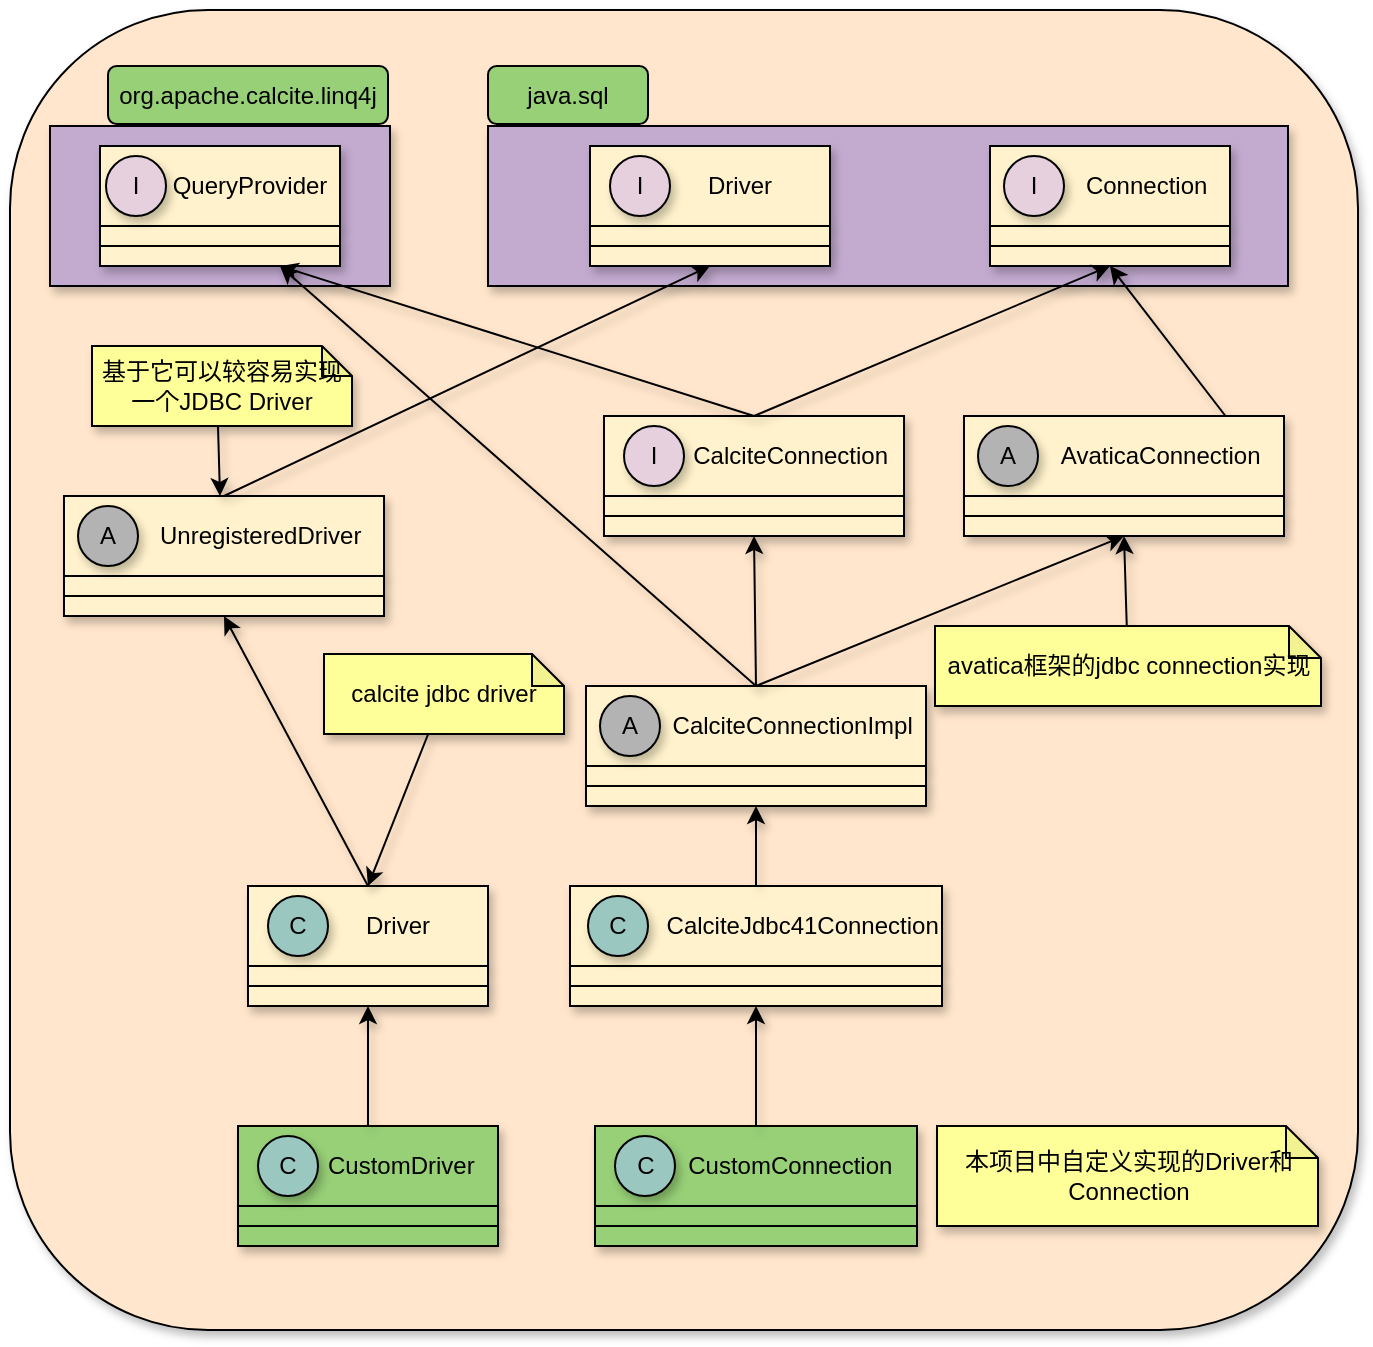 <mxfile version="16.6.2" type="github">
  <diagram id="AoQIWtYYpwWVk6ZIjzAr" name="Page-1">
    <mxGraphModel dx="3157" dy="890" grid="1" gridSize="10" guides="1" tooltips="1" connect="1" arrows="1" fold="1" page="1" pageScale="1" pageWidth="1169" pageHeight="827" math="0" shadow="0">
      <root>
        <mxCell id="0" />
        <mxCell id="1" parent="0" />
        <mxCell id="5O7vwhL4JTgxeK-SQRp--79" value="" style="rounded=1;whiteSpace=wrap;html=1;shadow=1;fillColor=#FFE6CC;" vertex="1" parent="1">
          <mxGeometry x="-99" y="92" width="674" height="660" as="geometry" />
        </mxCell>
        <mxCell id="5O7vwhL4JTgxeK-SQRp--1" value="" style="rounded=0;whiteSpace=wrap;html=1;fillColor=#C3ABD0;shadow=1;" vertex="1" parent="1">
          <mxGeometry x="140" y="150" width="400" height="80" as="geometry" />
        </mxCell>
        <mxCell id="5O7vwhL4JTgxeK-SQRp--2" value="&amp;nbsp; &amp;nbsp; &amp;nbsp; &amp;nbsp; &amp;nbsp;Driver" style="rounded=0;whiteSpace=wrap;html=1;fillColor=#FFF2CC;shadow=1;" vertex="1" parent="1">
          <mxGeometry x="191" y="160" width="120" height="40" as="geometry" />
        </mxCell>
        <mxCell id="5O7vwhL4JTgxeK-SQRp--3" value="java.sql" style="rounded=1;whiteSpace=wrap;html=1;fillColor=#97D077;" vertex="1" parent="1">
          <mxGeometry x="140" y="120" width="80" height="29" as="geometry" />
        </mxCell>
        <mxCell id="5O7vwhL4JTgxeK-SQRp--4" value="&amp;nbsp; &amp;nbsp; &amp;nbsp; &amp;nbsp; &amp;nbsp; &amp;nbsp;Connection" style="rounded=0;whiteSpace=wrap;html=1;fillColor=#FFF2CC;shadow=1;" vertex="1" parent="1">
          <mxGeometry x="391" y="160" width="120" height="40" as="geometry" />
        </mxCell>
        <mxCell id="5O7vwhL4JTgxeK-SQRp--5" value="" style="rounded=0;whiteSpace=wrap;html=1;fillColor=#FFF2CC;shadow=1;" vertex="1" parent="1">
          <mxGeometry x="191" y="200" width="120" height="10" as="geometry" />
        </mxCell>
        <mxCell id="5O7vwhL4JTgxeK-SQRp--6" value="" style="rounded=0;whiteSpace=wrap;html=1;fillColor=#FFF2CC;shadow=1;" vertex="1" parent="1">
          <mxGeometry x="391" y="200" width="120" height="10" as="geometry" />
        </mxCell>
        <mxCell id="5O7vwhL4JTgxeK-SQRp--7" value="" style="rounded=0;whiteSpace=wrap;html=1;fillColor=#C3ABD0;shadow=1;" vertex="1" parent="1">
          <mxGeometry x="-79" y="150" width="170" height="80" as="geometry" />
        </mxCell>
        <mxCell id="5O7vwhL4JTgxeK-SQRp--8" value="&amp;nbsp; &amp;nbsp; &amp;nbsp; &amp;nbsp; &amp;nbsp;QueryProvider" style="rounded=0;whiteSpace=wrap;html=1;fillColor=#FFF2CC;shadow=1;" vertex="1" parent="1">
          <mxGeometry x="-54" y="160" width="120" height="40" as="geometry" />
        </mxCell>
        <mxCell id="5O7vwhL4JTgxeK-SQRp--9" value="" style="rounded=0;whiteSpace=wrap;html=1;fillColor=#FFF2CC;shadow=1;" vertex="1" parent="1">
          <mxGeometry x="-54" y="200" width="120" height="10" as="geometry" />
        </mxCell>
        <mxCell id="5O7vwhL4JTgxeK-SQRp--10" value="org.apache.calcite.linq4j" style="rounded=1;whiteSpace=wrap;html=1;fillColor=#97D077;" vertex="1" parent="1">
          <mxGeometry x="-50" y="120" width="140" height="29" as="geometry" />
        </mxCell>
        <mxCell id="5O7vwhL4JTgxeK-SQRp--11" value="" style="rounded=0;whiteSpace=wrap;html=1;fillColor=#FFF2CC;shadow=1;" vertex="1" parent="1">
          <mxGeometry x="191" y="210" width="120" height="10" as="geometry" />
        </mxCell>
        <mxCell id="5O7vwhL4JTgxeK-SQRp--12" value="" style="rounded=0;whiteSpace=wrap;html=1;fillColor=#FFF2CC;shadow=1;" vertex="1" parent="1">
          <mxGeometry x="391" y="210" width="120" height="10" as="geometry" />
        </mxCell>
        <mxCell id="5O7vwhL4JTgxeK-SQRp--13" value="&amp;nbsp; &amp;nbsp; &amp;nbsp; &amp;nbsp; &amp;nbsp; &amp;nbsp;CalciteConnection" style="rounded=0;whiteSpace=wrap;html=1;fillColor=#FFF2CC;shadow=1;" vertex="1" parent="1">
          <mxGeometry x="198" y="295" width="150" height="40" as="geometry" />
        </mxCell>
        <mxCell id="5O7vwhL4JTgxeK-SQRp--14" value="" style="rounded=0;whiteSpace=wrap;html=1;fillColor=#FFF2CC;shadow=1;" vertex="1" parent="1">
          <mxGeometry x="198" y="335" width="150" height="10" as="geometry" />
        </mxCell>
        <mxCell id="5O7vwhL4JTgxeK-SQRp--16" value="" style="rounded=0;whiteSpace=wrap;html=1;fillColor=#FFF2CC;shadow=1;" vertex="1" parent="1">
          <mxGeometry x="198" y="345" width="150" height="10" as="geometry" />
        </mxCell>
        <mxCell id="5O7vwhL4JTgxeK-SQRp--18" value="" style="endArrow=classic;html=1;rounded=0;exitX=0.5;exitY=0;exitDx=0;exitDy=0;fillColor=#FFF2CC;shadow=1;entryX=0.5;entryY=1;entryDx=0;entryDy=0;" edge="1" parent="1" source="5O7vwhL4JTgxeK-SQRp--13" target="5O7vwhL4JTgxeK-SQRp--12">
          <mxGeometry width="50" height="50" relative="1" as="geometry">
            <mxPoint x="388" y="340" as="sourcePoint" />
            <mxPoint x="420" y="220" as="targetPoint" />
          </mxGeometry>
        </mxCell>
        <mxCell id="5O7vwhL4JTgxeK-SQRp--19" value="" style="rounded=0;whiteSpace=wrap;html=1;fillColor=#FFF2CC;shadow=1;" vertex="1" parent="1">
          <mxGeometry x="-54" y="210" width="120" height="10" as="geometry" />
        </mxCell>
        <mxCell id="5O7vwhL4JTgxeK-SQRp--20" value="" style="endArrow=classic;html=1;rounded=0;exitX=0.5;exitY=0;exitDx=0;exitDy=0;entryX=0.75;entryY=1;entryDx=0;entryDy=0;fillColor=#FFF2CC;shadow=1;" edge="1" parent="1" source="5O7vwhL4JTgxeK-SQRp--13" target="5O7vwhL4JTgxeK-SQRp--19">
          <mxGeometry width="50" height="50" relative="1" as="geometry">
            <mxPoint x="392.12" y="361.84" as="sourcePoint" />
            <mxPoint x="183" y="220" as="targetPoint" />
          </mxGeometry>
        </mxCell>
        <mxCell id="5O7vwhL4JTgxeK-SQRp--21" value="I" style="ellipse;whiteSpace=wrap;html=1;aspect=fixed;fillColor=#E6D0DE;shadow=1;" vertex="1" parent="1">
          <mxGeometry x="201" y="165" width="30" height="30" as="geometry" />
        </mxCell>
        <mxCell id="5O7vwhL4JTgxeK-SQRp--22" value="I" style="ellipse;whiteSpace=wrap;html=1;aspect=fixed;fillColor=#E6D0DE;shadow=1;" vertex="1" parent="1">
          <mxGeometry x="398" y="165" width="30" height="30" as="geometry" />
        </mxCell>
        <mxCell id="5O7vwhL4JTgxeK-SQRp--23" value="I" style="ellipse;whiteSpace=wrap;html=1;aspect=fixed;fillColor=#E6D0DE;shadow=1;" vertex="1" parent="1">
          <mxGeometry x="-51" y="165" width="30" height="30" as="geometry" />
        </mxCell>
        <mxCell id="5O7vwhL4JTgxeK-SQRp--24" value="" style="endArrow=classic;html=1;rounded=0;exitX=0.5;exitY=0;exitDx=0;exitDy=0;entryX=0.5;entryY=1;entryDx=0;entryDy=0;fillColor=#FFF2CC;shadow=1;" edge="1" parent="1" target="5O7vwhL4JTgxeK-SQRp--12">
          <mxGeometry width="50" height="50" relative="1" as="geometry">
            <mxPoint x="528" y="320.0" as="sourcePoint" />
            <mxPoint x="488" y="220" as="targetPoint" />
          </mxGeometry>
        </mxCell>
        <mxCell id="5O7vwhL4JTgxeK-SQRp--25" value="I" style="ellipse;whiteSpace=wrap;html=1;aspect=fixed;fillColor=#E6D0DE;shadow=1;" vertex="1" parent="1">
          <mxGeometry x="208" y="300" width="30" height="30" as="geometry" />
        </mxCell>
        <mxCell id="5O7vwhL4JTgxeK-SQRp--27" value="&amp;nbsp; &amp;nbsp; &amp;nbsp; &amp;nbsp; &amp;nbsp;Driver" style="rounded=0;whiteSpace=wrap;html=1;fillColor=#FFF2CC;shadow=1;" vertex="1" parent="1">
          <mxGeometry x="20" y="530" width="120" height="40" as="geometry" />
        </mxCell>
        <mxCell id="5O7vwhL4JTgxeK-SQRp--28" value="" style="rounded=0;whiteSpace=wrap;html=1;fillColor=#FFF2CC;shadow=1;" vertex="1" parent="1">
          <mxGeometry x="20" y="570" width="120" height="10" as="geometry" />
        </mxCell>
        <mxCell id="5O7vwhL4JTgxeK-SQRp--29" value="" style="rounded=0;whiteSpace=wrap;html=1;fillColor=#FFF2CC;shadow=1;" vertex="1" parent="1">
          <mxGeometry x="20" y="580" width="120" height="10" as="geometry" />
        </mxCell>
        <mxCell id="5O7vwhL4JTgxeK-SQRp--30" value="&amp;nbsp; &amp;nbsp; &amp;nbsp; &amp;nbsp; &amp;nbsp; &amp;nbsp;UnregisteredDriver" style="rounded=0;whiteSpace=wrap;html=1;fillColor=#FFF2CC;shadow=1;" vertex="1" parent="1">
          <mxGeometry x="-72" y="335" width="160" height="40" as="geometry" />
        </mxCell>
        <mxCell id="5O7vwhL4JTgxeK-SQRp--31" value="" style="rounded=0;whiteSpace=wrap;html=1;fillColor=#FFF2CC;shadow=1;" vertex="1" parent="1">
          <mxGeometry x="-72" y="375" width="160" height="10" as="geometry" />
        </mxCell>
        <mxCell id="5O7vwhL4JTgxeK-SQRp--32" value="" style="rounded=0;whiteSpace=wrap;html=1;fillColor=#FFF2CC;shadow=1;" vertex="1" parent="1">
          <mxGeometry x="-72" y="385" width="160" height="10" as="geometry" />
        </mxCell>
        <mxCell id="5O7vwhL4JTgxeK-SQRp--33" value="A" style="ellipse;whiteSpace=wrap;html=1;aspect=fixed;fillColor=#B3B3B3;shadow=1;" vertex="1" parent="1">
          <mxGeometry x="-65" y="340" width="30" height="30" as="geometry" />
        </mxCell>
        <mxCell id="5O7vwhL4JTgxeK-SQRp--34" value="C" style="ellipse;whiteSpace=wrap;html=1;aspect=fixed;fillColor=#9AC7BF;shadow=1;" vertex="1" parent="1">
          <mxGeometry x="30" y="535" width="30" height="30" as="geometry" />
        </mxCell>
        <mxCell id="5O7vwhL4JTgxeK-SQRp--35" value="" style="endArrow=classic;html=1;rounded=0;exitX=0.5;exitY=0;exitDx=0;exitDy=0;entryX=0.5;entryY=1;entryDx=0;entryDy=0;fillColor=#FFF2CC;shadow=1;" edge="1" parent="1" source="5O7vwhL4JTgxeK-SQRp--30" target="5O7vwhL4JTgxeK-SQRp--11">
          <mxGeometry width="50" height="50" relative="1" as="geometry">
            <mxPoint x="315.5" y="330" as="sourcePoint" />
            <mxPoint x="358" y="220" as="targetPoint" />
          </mxGeometry>
        </mxCell>
        <mxCell id="5O7vwhL4JTgxeK-SQRp--36" value="" style="endArrow=classic;html=1;rounded=0;exitX=0.5;exitY=0;exitDx=0;exitDy=0;entryX=0.5;entryY=1;entryDx=0;entryDy=0;fillColor=#FFF2CC;shadow=1;" edge="1" parent="1" source="5O7vwhL4JTgxeK-SQRp--27" target="5O7vwhL4JTgxeK-SQRp--32">
          <mxGeometry width="50" height="50" relative="1" as="geometry">
            <mxPoint x="326.5" y="340" as="sourcePoint" />
            <mxPoint x="204" y="240" as="targetPoint" />
          </mxGeometry>
        </mxCell>
        <mxCell id="5O7vwhL4JTgxeK-SQRp--37" value="&amp;nbsp; &amp;nbsp; &amp;nbsp; &amp;nbsp; &amp;nbsp; &amp;nbsp;CalciteConnectionImpl" style="rounded=0;whiteSpace=wrap;html=1;fillColor=#FFF2CC;shadow=1;" vertex="1" parent="1">
          <mxGeometry x="189" y="430" width="170" height="40" as="geometry" />
        </mxCell>
        <mxCell id="5O7vwhL4JTgxeK-SQRp--38" value="" style="rounded=0;whiteSpace=wrap;html=1;fillColor=#FFF2CC;shadow=1;" vertex="1" parent="1">
          <mxGeometry x="189" y="470" width="170" height="10" as="geometry" />
        </mxCell>
        <mxCell id="5O7vwhL4JTgxeK-SQRp--39" value="" style="rounded=0;whiteSpace=wrap;html=1;fillColor=#FFF2CC;shadow=1;" vertex="1" parent="1">
          <mxGeometry x="189" y="480" width="170" height="10" as="geometry" />
        </mxCell>
        <mxCell id="5O7vwhL4JTgxeK-SQRp--40" value="A" style="ellipse;whiteSpace=wrap;html=1;aspect=fixed;fillColor=#B3B3B3;shadow=1;" vertex="1" parent="1">
          <mxGeometry x="196" y="435" width="30" height="30" as="geometry" />
        </mxCell>
        <mxCell id="5O7vwhL4JTgxeK-SQRp--41" value="&amp;nbsp; &amp;nbsp; &amp;nbsp; &amp;nbsp; &amp;nbsp; &amp;nbsp; &amp;nbsp; CalciteJdbc41Connection" style="rounded=0;whiteSpace=wrap;html=1;fillColor=#FFF2CC;shadow=1;" vertex="1" parent="1">
          <mxGeometry x="181" y="530" width="186" height="40" as="geometry" />
        </mxCell>
        <mxCell id="5O7vwhL4JTgxeK-SQRp--42" value="" style="rounded=0;whiteSpace=wrap;html=1;fillColor=#FFF2CC;shadow=1;" vertex="1" parent="1">
          <mxGeometry x="181" y="570" width="186" height="10" as="geometry" />
        </mxCell>
        <mxCell id="5O7vwhL4JTgxeK-SQRp--43" value="" style="rounded=0;whiteSpace=wrap;html=1;fillColor=#FFF2CC;shadow=1;" vertex="1" parent="1">
          <mxGeometry x="181" y="580" width="186" height="10" as="geometry" />
        </mxCell>
        <mxCell id="5O7vwhL4JTgxeK-SQRp--44" value="C" style="ellipse;whiteSpace=wrap;html=1;aspect=fixed;fillColor=#9AC7BF;shadow=1;" vertex="1" parent="1">
          <mxGeometry x="190" y="535" width="30" height="30" as="geometry" />
        </mxCell>
        <mxCell id="5O7vwhL4JTgxeK-SQRp--45" value="" style="endArrow=classic;html=1;rounded=0;exitX=0.5;exitY=0;exitDx=0;exitDy=0;entryX=0.5;entryY=1;entryDx=0;entryDy=0;fillColor=#FFF2CC;shadow=1;" edge="1" parent="1" source="5O7vwhL4JTgxeK-SQRp--37" target="5O7vwhL4JTgxeK-SQRp--16">
          <mxGeometry width="50" height="50" relative="1" as="geometry">
            <mxPoint x="386.55" y="330" as="sourcePoint" />
            <mxPoint x="499" y="230" as="targetPoint" />
          </mxGeometry>
        </mxCell>
        <mxCell id="5O7vwhL4JTgxeK-SQRp--46" value="" style="endArrow=classic;html=1;rounded=0;exitX=0.5;exitY=0;exitDx=0;exitDy=0;entryX=0.5;entryY=1;entryDx=0;entryDy=0;fillColor=#FFF2CC;shadow=1;" edge="1" parent="1" source="5O7vwhL4JTgxeK-SQRp--37" target="5O7vwhL4JTgxeK-SQRp--62">
          <mxGeometry width="50" height="50" relative="1" as="geometry">
            <mxPoint x="396.55" y="340" as="sourcePoint" />
            <mxPoint x="529" y="380" as="targetPoint" />
          </mxGeometry>
        </mxCell>
        <mxCell id="5O7vwhL4JTgxeK-SQRp--47" value="" style="endArrow=classic;html=1;rounded=0;exitX=0.5;exitY=0;exitDx=0;exitDy=0;entryX=0.75;entryY=1;entryDx=0;entryDy=0;fillColor=#FFF2CC;shadow=1;" edge="1" parent="1" source="5O7vwhL4JTgxeK-SQRp--37" target="5O7vwhL4JTgxeK-SQRp--19">
          <mxGeometry width="50" height="50" relative="1" as="geometry">
            <mxPoint x="405.55" y="350" as="sourcePoint" />
            <mxPoint x="123" y="220" as="targetPoint" />
          </mxGeometry>
        </mxCell>
        <mxCell id="5O7vwhL4JTgxeK-SQRp--48" value="" style="endArrow=classic;html=1;rounded=0;entryX=0.5;entryY=1;entryDx=0;entryDy=0;fillColor=#FFF2CC;shadow=1;" edge="1" parent="1" source="5O7vwhL4JTgxeK-SQRp--41" target="5O7vwhL4JTgxeK-SQRp--39">
          <mxGeometry width="50" height="50" relative="1" as="geometry">
            <mxPoint x="284" y="440" as="sourcePoint" />
            <mxPoint x="354" y="390" as="targetPoint" />
          </mxGeometry>
        </mxCell>
        <mxCell id="5O7vwhL4JTgxeK-SQRp--49" value="" style="edgeStyle=none;rounded=0;orthogonalLoop=1;jettySize=auto;html=1;fillColor=#FFF2CC;elbow=vertical;entryX=0.5;entryY=0;entryDx=0;entryDy=0;shadow=1;" edge="1" parent="1" source="5O7vwhL4JTgxeK-SQRp--50" target="5O7vwhL4JTgxeK-SQRp--27">
          <mxGeometry relative="1" as="geometry" />
        </mxCell>
        <mxCell id="5O7vwhL4JTgxeK-SQRp--50" value="calcite jdbc driver" style="shape=note;whiteSpace=wrap;html=1;backgroundOutline=1;darkOpacity=0.05;fillColor=#FFFF99;size=16;shadow=1;" vertex="1" parent="1">
          <mxGeometry x="58" y="414" width="120" height="40" as="geometry" />
        </mxCell>
        <mxCell id="5O7vwhL4JTgxeK-SQRp--51" value="" style="edgeStyle=none;rounded=0;orthogonalLoop=1;jettySize=auto;html=1;fillColor=#FFF2CC;elbow=vertical;entryX=0.5;entryY=1;entryDx=0;entryDy=0;shadow=1;" edge="1" parent="1" source="5O7vwhL4JTgxeK-SQRp--52" target="5O7vwhL4JTgxeK-SQRp--62">
          <mxGeometry relative="1" as="geometry">
            <mxPoint x="528.474" y="380" as="targetPoint" />
          </mxGeometry>
        </mxCell>
        <mxCell id="5O7vwhL4JTgxeK-SQRp--52" value="avatica框架的jdbc connection实现" style="shape=note;whiteSpace=wrap;html=1;backgroundOutline=1;darkOpacity=0.05;fillColor=#FFFF99;size=16;shadow=1;" vertex="1" parent="1">
          <mxGeometry x="363.5" y="400" width="193" height="40" as="geometry" />
        </mxCell>
        <mxCell id="5O7vwhL4JTgxeK-SQRp--53" value="" style="edgeStyle=none;rounded=0;orthogonalLoop=1;jettySize=auto;html=1;fillColor=#FFF2CC;elbow=vertical;exitX=0.5;exitY=1;exitDx=0;exitDy=0;exitPerimeter=0;entryX=0.5;entryY=0;entryDx=0;entryDy=0;shadow=1;" edge="1" parent="1">
          <mxGeometry relative="1" as="geometry">
            <mxPoint x="5" y="300" as="sourcePoint" />
            <mxPoint x="6" y="335" as="targetPoint" />
          </mxGeometry>
        </mxCell>
        <mxCell id="5O7vwhL4JTgxeK-SQRp--54" value="基于它可以较容易实现一个JDBC Driver" style="shape=note;whiteSpace=wrap;html=1;backgroundOutline=1;darkOpacity=0.05;fillColor=#FFFF99;size=15;shadow=1;" vertex="1" parent="1">
          <mxGeometry x="-58" y="260" width="130" height="40" as="geometry" />
        </mxCell>
        <mxCell id="5O7vwhL4JTgxeK-SQRp--60" value="&amp;nbsp; &amp;nbsp; &amp;nbsp; &amp;nbsp; &amp;nbsp; &amp;nbsp;AvaticaConnection" style="rounded=0;whiteSpace=wrap;html=1;fillColor=#FFF2CC;shadow=1;" vertex="1" parent="1">
          <mxGeometry x="378" y="295" width="160" height="40" as="geometry" />
        </mxCell>
        <mxCell id="5O7vwhL4JTgxeK-SQRp--61" value="" style="rounded=0;whiteSpace=wrap;html=1;fillColor=#FFF2CC;shadow=1;" vertex="1" parent="1">
          <mxGeometry x="378" y="335" width="160" height="10" as="geometry" />
        </mxCell>
        <mxCell id="5O7vwhL4JTgxeK-SQRp--62" value="" style="rounded=0;whiteSpace=wrap;html=1;fillColor=#FFF2CC;shadow=1;" vertex="1" parent="1">
          <mxGeometry x="378" y="345" width="160" height="10" as="geometry" />
        </mxCell>
        <mxCell id="5O7vwhL4JTgxeK-SQRp--63" value="A" style="ellipse;whiteSpace=wrap;html=1;aspect=fixed;fillColor=#B3B3B3;shadow=1;" vertex="1" parent="1">
          <mxGeometry x="385" y="300" width="30" height="30" as="geometry" />
        </mxCell>
        <mxCell id="5O7vwhL4JTgxeK-SQRp--66" value="&amp;nbsp; &amp;nbsp; &amp;nbsp; &amp;nbsp; &amp;nbsp; CustomDriver" style="rounded=0;whiteSpace=wrap;html=1;fillColor=#97D077;shadow=1;" vertex="1" parent="1">
          <mxGeometry x="15" y="650" width="130" height="40" as="geometry" />
        </mxCell>
        <mxCell id="5O7vwhL4JTgxeK-SQRp--67" value="" style="rounded=0;whiteSpace=wrap;html=1;fillColor=#97D077;shadow=1;" vertex="1" parent="1">
          <mxGeometry x="15" y="690" width="130" height="10" as="geometry" />
        </mxCell>
        <mxCell id="5O7vwhL4JTgxeK-SQRp--68" value="" style="rounded=0;whiteSpace=wrap;html=1;fillColor=#97D077;shadow=1;" vertex="1" parent="1">
          <mxGeometry x="15" y="700" width="130" height="10" as="geometry" />
        </mxCell>
        <mxCell id="5O7vwhL4JTgxeK-SQRp--69" value="C" style="ellipse;whiteSpace=wrap;html=1;aspect=fixed;fillColor=#9AC7BF;shadow=1;" vertex="1" parent="1">
          <mxGeometry x="25" y="655" width="30" height="30" as="geometry" />
        </mxCell>
        <mxCell id="5O7vwhL4JTgxeK-SQRp--70" value="&amp;nbsp; &amp;nbsp; &amp;nbsp; &amp;nbsp; &amp;nbsp; CustomConnection" style="rounded=0;whiteSpace=wrap;html=1;fillColor=#97D077;shadow=1;" vertex="1" parent="1">
          <mxGeometry x="193.5" y="650" width="161" height="40" as="geometry" />
        </mxCell>
        <mxCell id="5O7vwhL4JTgxeK-SQRp--71" value="" style="rounded=0;whiteSpace=wrap;html=1;fillColor=#97D077;shadow=1;" vertex="1" parent="1">
          <mxGeometry x="193.5" y="690" width="161" height="10" as="geometry" />
        </mxCell>
        <mxCell id="5O7vwhL4JTgxeK-SQRp--72" value="" style="rounded=0;whiteSpace=wrap;html=1;fillColor=#97D077;shadow=1;" vertex="1" parent="1">
          <mxGeometry x="193.5" y="700" width="161" height="10" as="geometry" />
        </mxCell>
        <mxCell id="5O7vwhL4JTgxeK-SQRp--73" value="C" style="ellipse;whiteSpace=wrap;html=1;aspect=fixed;fillColor=#9AC7BF;shadow=1;" vertex="1" parent="1">
          <mxGeometry x="203.5" y="655" width="30" height="30" as="geometry" />
        </mxCell>
        <mxCell id="5O7vwhL4JTgxeK-SQRp--74" value="" style="endArrow=classic;html=1;rounded=0;entryX=0.5;entryY=1;entryDx=0;entryDy=0;fillColor=#FFF2CC;shadow=1;exitX=0.5;exitY=0;exitDx=0;exitDy=0;" edge="1" parent="1" source="5O7vwhL4JTgxeK-SQRp--66" target="5O7vwhL4JTgxeK-SQRp--29">
          <mxGeometry width="50" height="50" relative="1" as="geometry">
            <mxPoint x="80" y="640" as="sourcePoint" />
            <mxPoint x="10" y="405" as="targetPoint" />
          </mxGeometry>
        </mxCell>
        <mxCell id="5O7vwhL4JTgxeK-SQRp--75" value="" style="endArrow=classic;html=1;rounded=0;entryX=0.5;entryY=1;entryDx=0;entryDy=0;fillColor=#FFF2CC;shadow=1;" edge="1" parent="1" source="5O7vwhL4JTgxeK-SQRp--70" target="5O7vwhL4JTgxeK-SQRp--43">
          <mxGeometry width="50" height="50" relative="1" as="geometry">
            <mxPoint x="284" y="540" as="sourcePoint" />
            <mxPoint x="284" y="500" as="targetPoint" />
          </mxGeometry>
        </mxCell>
        <mxCell id="5O7vwhL4JTgxeK-SQRp--76" value="本项目中自定义实现的Driver和Connection" style="shape=note;whiteSpace=wrap;html=1;backgroundOutline=1;darkOpacity=0.05;fillColor=#FFFF99;size=16;shadow=1;" vertex="1" parent="1">
          <mxGeometry x="364.5" y="650" width="190.5" height="50" as="geometry" />
        </mxCell>
      </root>
    </mxGraphModel>
  </diagram>
</mxfile>
